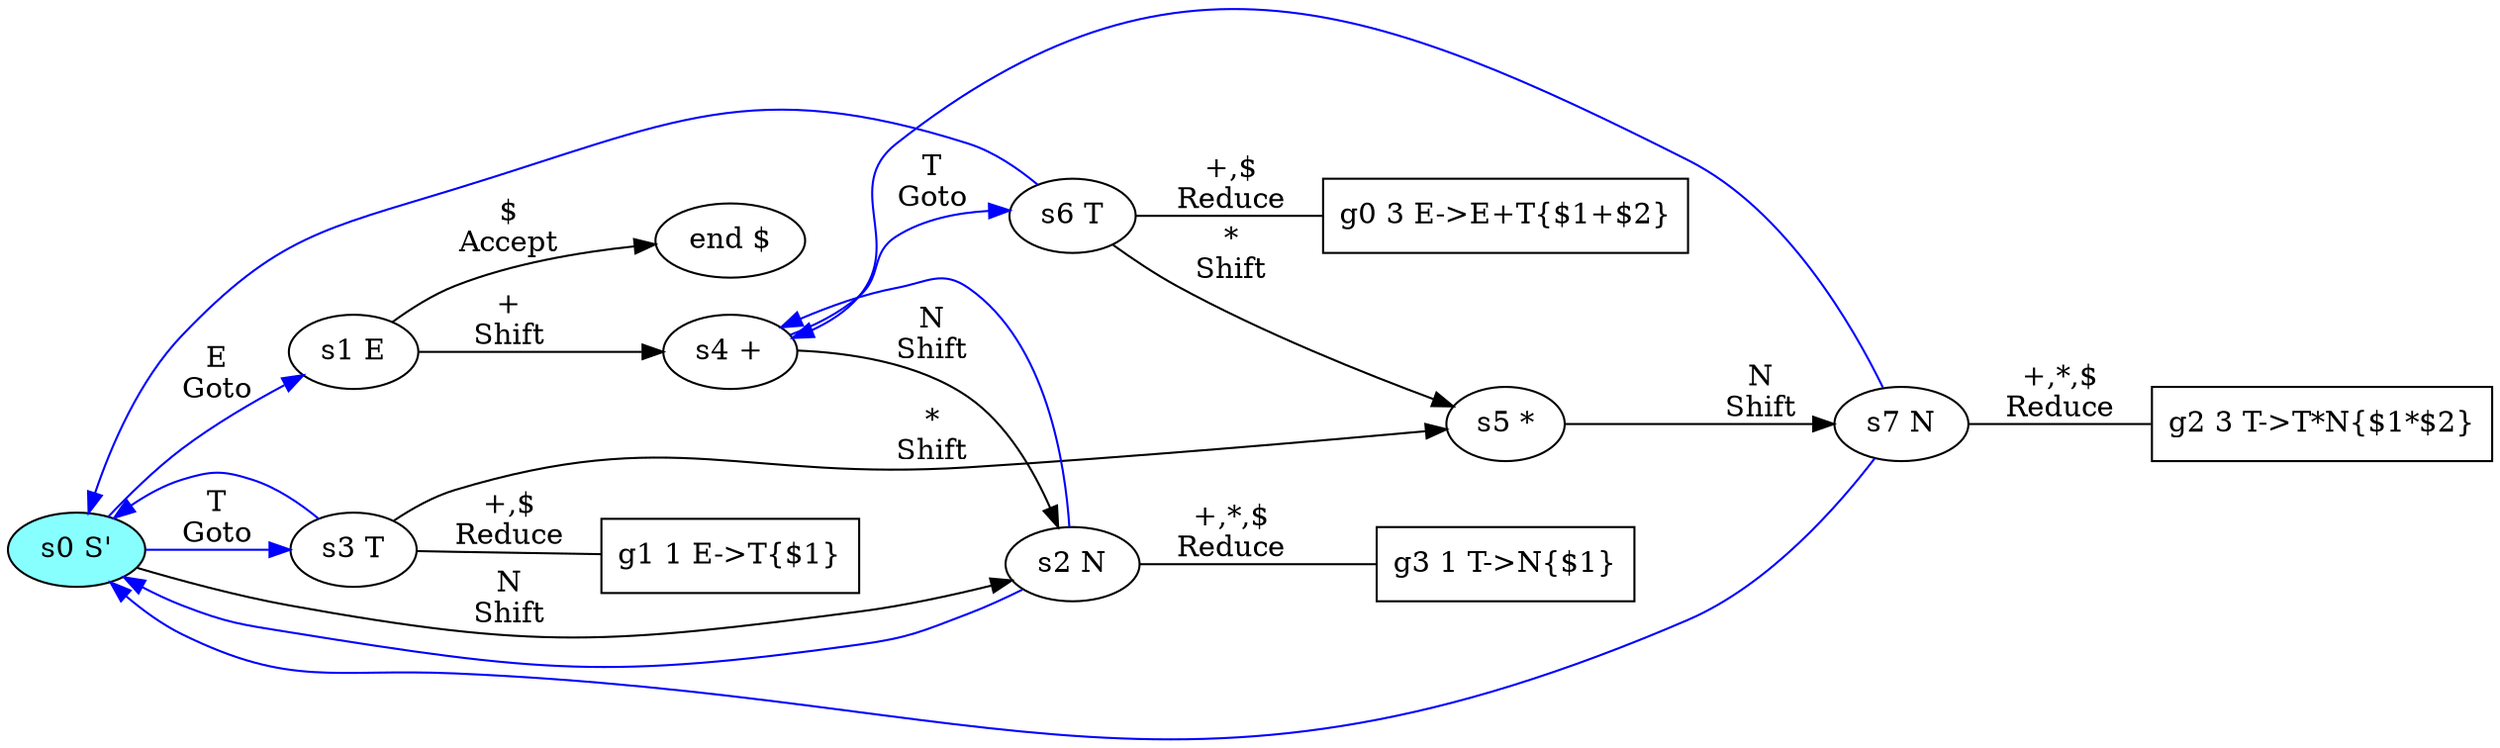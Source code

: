 digraph G{
  /*ratio=0.5;*/
  graph [rankdir=LR];
  g0[label="g0 3 E->E+T{$1+$2}",shape = box];
  g1[label="g1 1 E->T{$1}",shape = box];
  g2[label="g2 3 T->T*N{$1*$2}",shape=box];
  g3[label="g3 1 T->N{$1}",shape=box];
  s0[label="s0 S'",fillcolor="#88ffff", style=filled];
  s1[label="s1 E"];
  s2[label="s2 N"];
  s3[label="s3 T"];
  s4[label="s4 +"];
  s5[label="s5 *"];
  s6[label="s6 T"];
  s7[label="s7 N"];
  end[label="end $"];
  s0->s2[label="N\nShift"];s0->s1[label="E\nGoto",color=blue];s0->s3[label="T\nGoto",color=blue];
  s1->s4[label="+\nShift"];s1->end[label="$\nAccept"];
  s2->g3[label="+,*,$\nReduce",dir=none];s0->s2[color=blue,dir=back,weight=0.1];s4->s2[color=blue,dir=back,weight=0.1];
  s3->g1[label="+,$\nReduce",dir=none];s3->s5[label="*\nShift"];s0->s3[color=blue,dir=back,weight=0.1];
  s4->s2[label="N\nShift"];s4->s6[label="T\nGoto",color=blue];
  s5->s7[label="N\nShift"];
  s6->g0[label="+,$\nReduce",dir=none];s6->s5[label="*\nShift"];s0->s6[color=blue,dir=back,weight=0.1];
  s7->g2[label="+,*,$\nReduce",dir=none];s0->s7[color=blue,dir=back,weight=0.1];s4->s7[color=blue,dir=back,weight=0.1];
}
